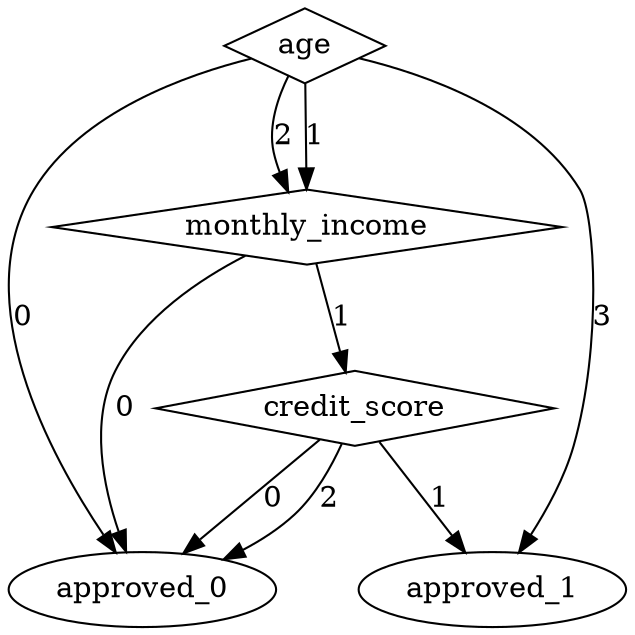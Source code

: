 digraph {
node [label=approved_0,style=""] approved_0
node [label=approved_1,style=""] approved_1
node [label=approved_0,style=""] approved_0
node [label=approved_0,style=""] approved_0
node [label=approved_1,style=""] approved_1
node [label=approved_0,style=""] approved_0
node [label=credit_score,shape="diamond",style=""] 2
node [label=monthly_income,shape="diamond",style=""] 1
node [label=age,shape="diamond",style=""] 0

2 -> approved_0 [label="2"]
2 -> approved_1 [label="1"]
2 -> approved_0 [label="0"]
1 -> 2 [label="1"]
1 -> approved_0 [label="0"]
0 -> approved_1 [label="3"]
0 -> 1 [label="2"]
0 -> 1 [label="1"]
0 -> approved_0 [label="0"]
}